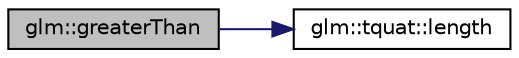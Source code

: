digraph "glm::greaterThan"
{
 // LATEX_PDF_SIZE
  edge [fontname="Helvetica",fontsize="10",labelfontname="Helvetica",labelfontsize="10"];
  node [fontname="Helvetica",fontsize="10",shape=record];
  rankdir="LR";
  Node1 [label="glm::greaterThan",height=0.2,width=0.4,color="black", fillcolor="grey75", style="filled", fontcolor="black",tooltip=" "];
  Node1 -> Node2 [color="midnightblue",fontsize="10",style="solid",fontname="Helvetica"];
  Node2 [label="glm::tquat::length",height=0.2,width=0.4,color="black", fillcolor="white", style="filled",URL="$structglm_1_1tquat.html#a0580a3d29f748f91ae9f1410e589b925",tooltip="Return the count of components of a quaternion."];
}
